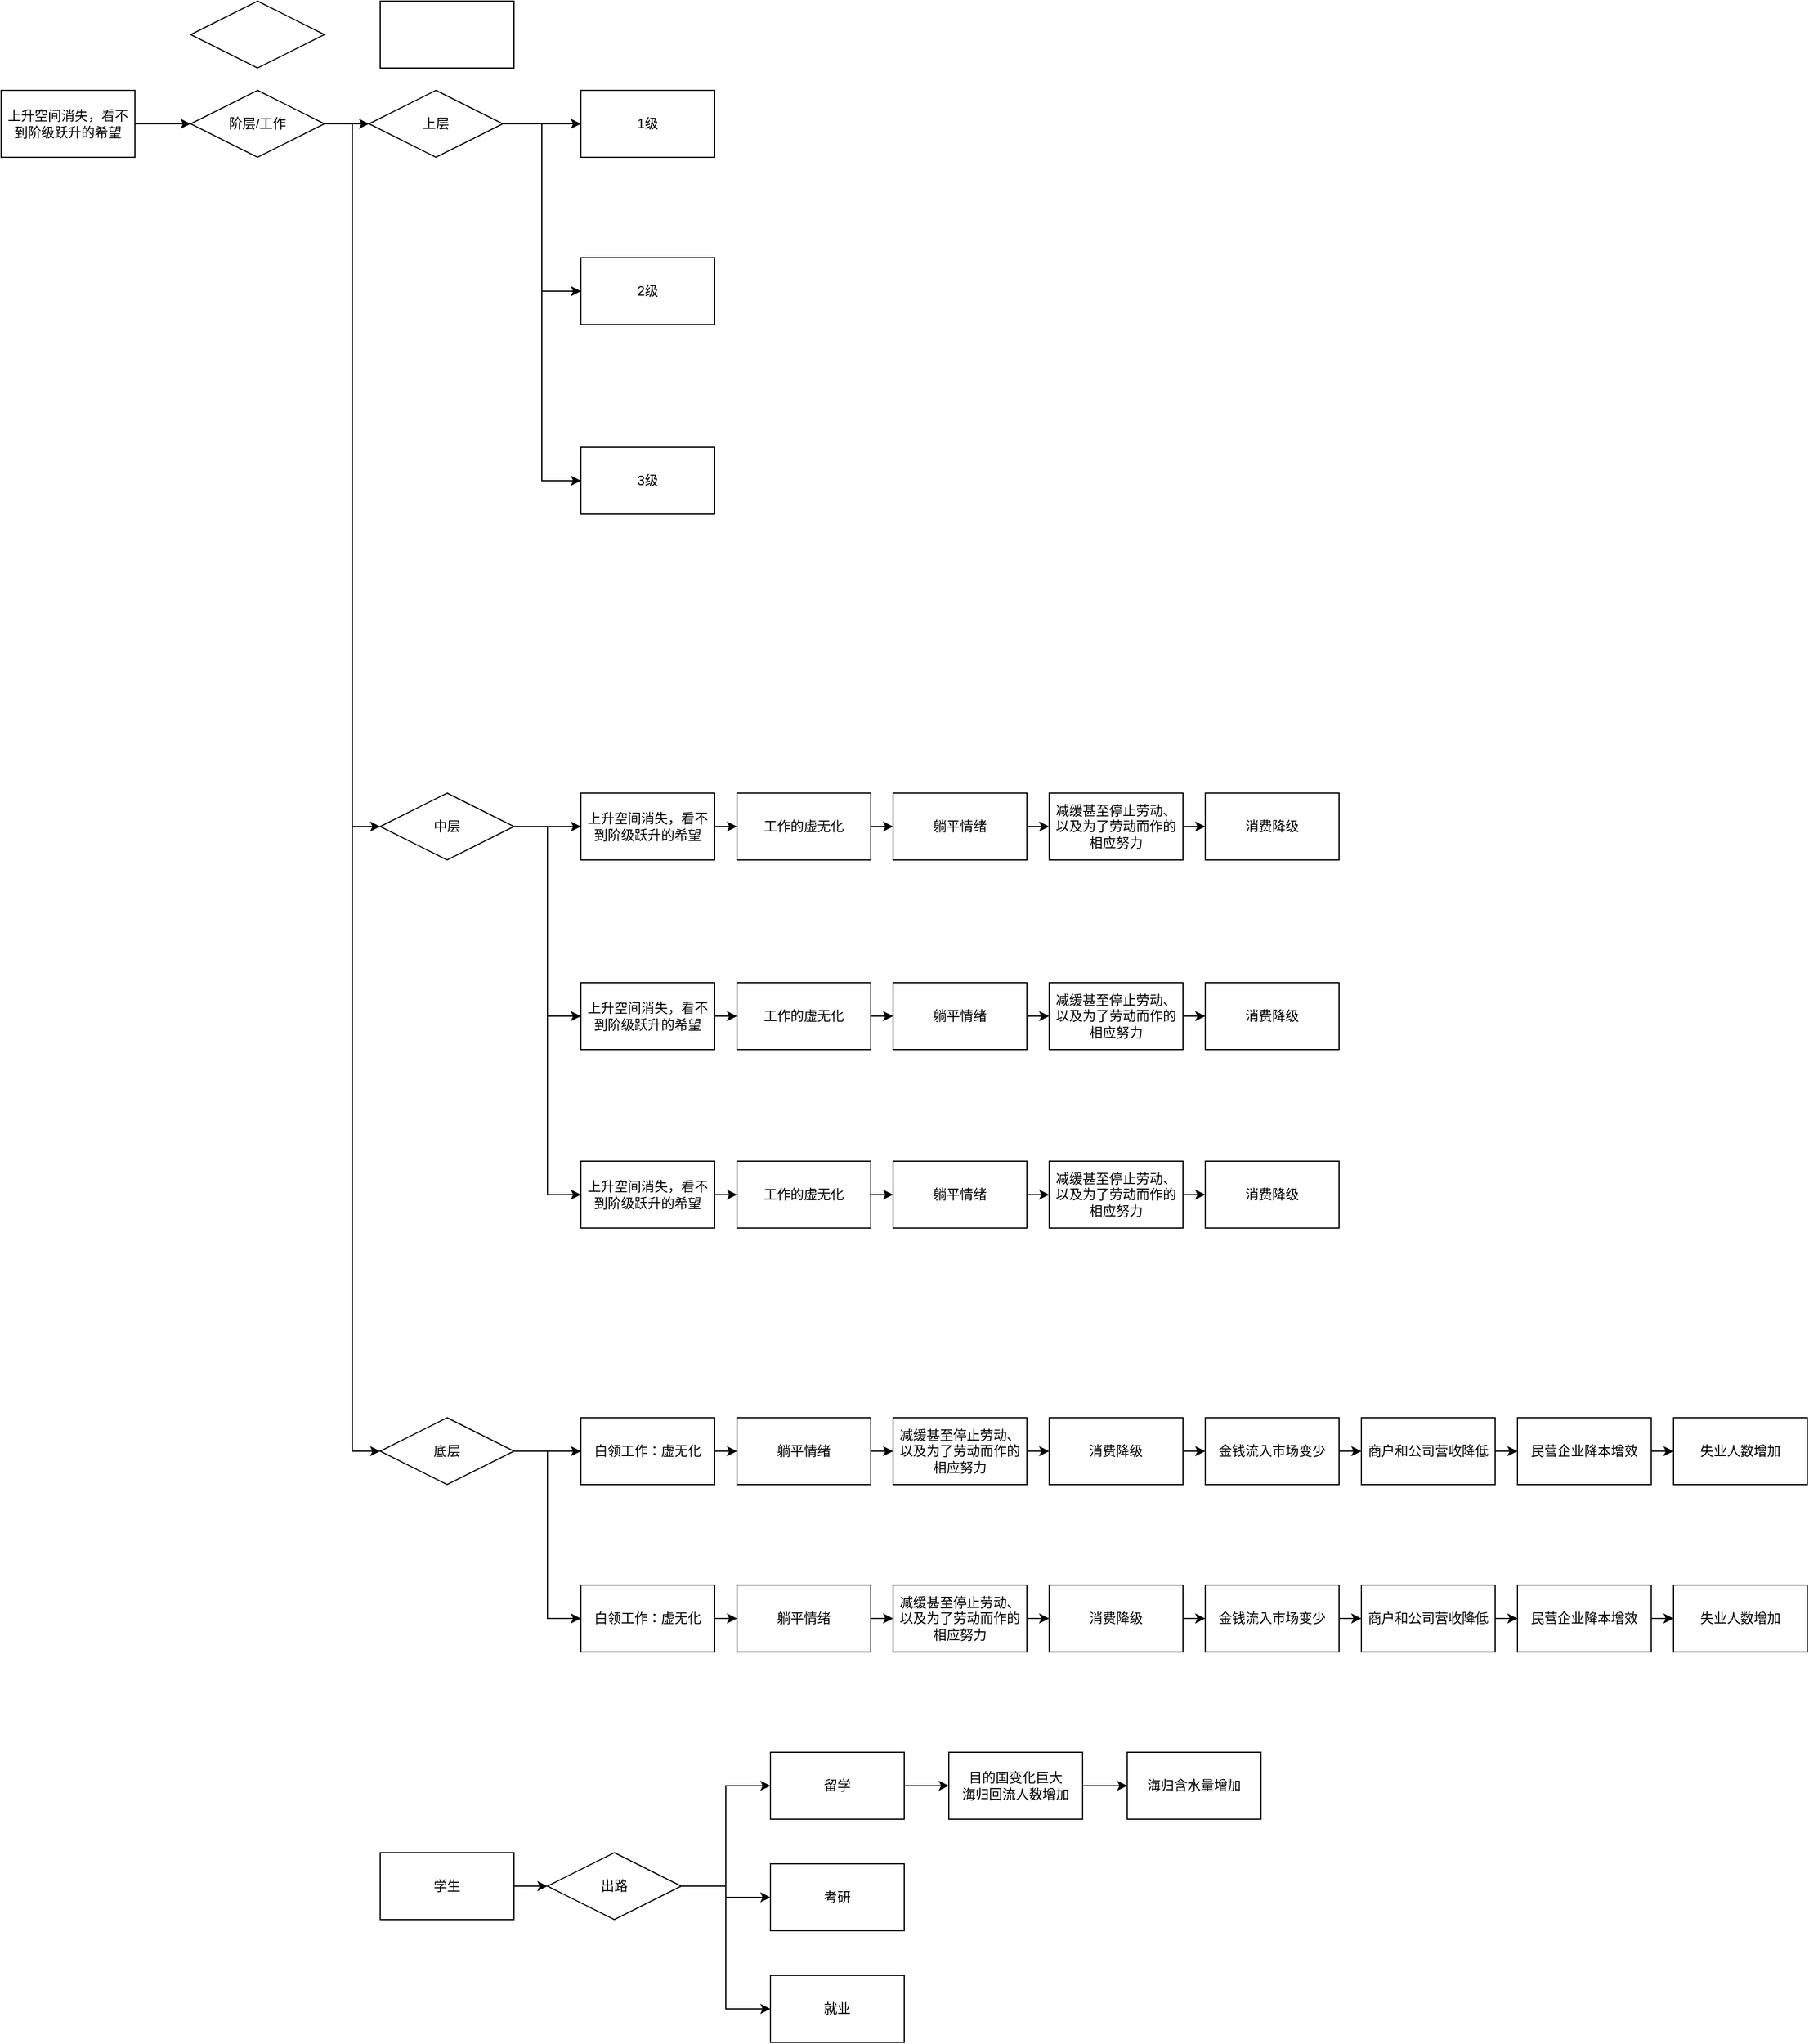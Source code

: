 <mxfile version="21.6.5" type="github" pages="2">
  <diagram name="Page-1" id="24T3DXJF2uw2_bgW-X_7">
    <mxGraphModel dx="1364" dy="771" grid="1" gridSize="10" guides="1" tooltips="1" connect="1" arrows="1" fold="1" page="1" pageScale="1" pageWidth="3300" pageHeight="4681" math="0" shadow="0">
      <root>
        <mxCell id="0" />
        <mxCell id="1" parent="0" />
        <mxCell id="c74hKm6C5fNsjrGRmVH3-32" style="edgeStyle=orthogonalEdgeStyle;rounded=0;orthogonalLoop=1;jettySize=auto;html=1;exitX=1;exitY=0.5;exitDx=0;exitDy=0;entryX=0;entryY=0.5;entryDx=0;entryDy=0;" parent="1" source="c74hKm6C5fNsjrGRmVH3-1" target="c74hKm6C5fNsjrGRmVH3-29" edge="1">
          <mxGeometry relative="1" as="geometry" />
        </mxCell>
        <mxCell id="c74hKm6C5fNsjrGRmVH3-1" value="上升空间消失，看不到阶级跃升的希望" style="rounded=0;whiteSpace=wrap;html=1;" parent="1" vertex="1">
          <mxGeometry x="60" y="90" width="120" height="60" as="geometry" />
        </mxCell>
        <mxCell id="c74hKm6C5fNsjrGRmVH3-9" style="edgeStyle=orthogonalEdgeStyle;rounded=0;orthogonalLoop=1;jettySize=auto;html=1;exitX=1;exitY=0.5;exitDx=0;exitDy=0;entryX=0;entryY=0.5;entryDx=0;entryDy=0;" parent="1" source="c74hKm6C5fNsjrGRmVH3-2" target="c74hKm6C5fNsjrGRmVH3-3" edge="1">
          <mxGeometry relative="1" as="geometry" />
        </mxCell>
        <mxCell id="c74hKm6C5fNsjrGRmVH3-2" value="白领工作：虚无化" style="rounded=0;whiteSpace=wrap;html=1;" parent="1" vertex="1">
          <mxGeometry x="580" y="1280" width="120" height="60" as="geometry" />
        </mxCell>
        <mxCell id="c74hKm6C5fNsjrGRmVH3-10" style="edgeStyle=orthogonalEdgeStyle;rounded=0;orthogonalLoop=1;jettySize=auto;html=1;exitX=1;exitY=0.5;exitDx=0;exitDy=0;entryX=0;entryY=0.5;entryDx=0;entryDy=0;" parent="1" source="c74hKm6C5fNsjrGRmVH3-3" target="c74hKm6C5fNsjrGRmVH3-4" edge="1">
          <mxGeometry relative="1" as="geometry" />
        </mxCell>
        <mxCell id="c74hKm6C5fNsjrGRmVH3-3" value="躺平情绪" style="rounded=0;whiteSpace=wrap;html=1;" parent="1" vertex="1">
          <mxGeometry x="720" y="1280" width="120" height="60" as="geometry" />
        </mxCell>
        <mxCell id="c74hKm6C5fNsjrGRmVH3-11" style="edgeStyle=orthogonalEdgeStyle;rounded=0;orthogonalLoop=1;jettySize=auto;html=1;exitX=1;exitY=0.5;exitDx=0;exitDy=0;entryX=0;entryY=0.5;entryDx=0;entryDy=0;" parent="1" source="c74hKm6C5fNsjrGRmVH3-4" target="c74hKm6C5fNsjrGRmVH3-5" edge="1">
          <mxGeometry relative="1" as="geometry" />
        </mxCell>
        <mxCell id="c74hKm6C5fNsjrGRmVH3-4" value="减缓甚至停止劳动、以及为了劳动而作的相应努力" style="rounded=0;whiteSpace=wrap;html=1;" parent="1" vertex="1">
          <mxGeometry x="860" y="1280" width="120" height="60" as="geometry" />
        </mxCell>
        <mxCell id="c74hKm6C5fNsjrGRmVH3-51" style="edgeStyle=orthogonalEdgeStyle;rounded=0;orthogonalLoop=1;jettySize=auto;html=1;exitX=1;exitY=0.5;exitDx=0;exitDy=0;entryX=0;entryY=0.5;entryDx=0;entryDy=0;" parent="1" source="c74hKm6C5fNsjrGRmVH3-5" target="c74hKm6C5fNsjrGRmVH3-6" edge="1">
          <mxGeometry relative="1" as="geometry" />
        </mxCell>
        <mxCell id="c74hKm6C5fNsjrGRmVH3-5" value="消费降级" style="rounded=0;whiteSpace=wrap;html=1;" parent="1" vertex="1">
          <mxGeometry x="1000" y="1280" width="120" height="60" as="geometry" />
        </mxCell>
        <mxCell id="c74hKm6C5fNsjrGRmVH3-52" style="edgeStyle=orthogonalEdgeStyle;rounded=0;orthogonalLoop=1;jettySize=auto;html=1;exitX=1;exitY=0.5;exitDx=0;exitDy=0;entryX=0;entryY=0.5;entryDx=0;entryDy=0;" parent="1" source="c74hKm6C5fNsjrGRmVH3-6" target="c74hKm6C5fNsjrGRmVH3-7" edge="1">
          <mxGeometry relative="1" as="geometry" />
        </mxCell>
        <mxCell id="c74hKm6C5fNsjrGRmVH3-6" value="金钱流入市场变少" style="rounded=0;whiteSpace=wrap;html=1;" parent="1" vertex="1">
          <mxGeometry x="1140" y="1280" width="120" height="60" as="geometry" />
        </mxCell>
        <mxCell id="c74hKm6C5fNsjrGRmVH3-53" style="edgeStyle=orthogonalEdgeStyle;rounded=0;orthogonalLoop=1;jettySize=auto;html=1;exitX=1;exitY=0.5;exitDx=0;exitDy=0;entryX=0;entryY=0.5;entryDx=0;entryDy=0;" parent="1" source="c74hKm6C5fNsjrGRmVH3-7" target="c74hKm6C5fNsjrGRmVH3-23" edge="1">
          <mxGeometry relative="1" as="geometry" />
        </mxCell>
        <mxCell id="c74hKm6C5fNsjrGRmVH3-7" value="商户和公司营收降低" style="rounded=0;whiteSpace=wrap;html=1;" parent="1" vertex="1">
          <mxGeometry x="1280" y="1280" width="120" height="60" as="geometry" />
        </mxCell>
        <mxCell id="c74hKm6C5fNsjrGRmVH3-14" style="edgeStyle=orthogonalEdgeStyle;rounded=0;orthogonalLoop=1;jettySize=auto;html=1;exitX=1;exitY=0.5;exitDx=0;exitDy=0;entryX=0;entryY=0.5;entryDx=0;entryDy=0;" parent="1" source="c74hKm6C5fNsjrGRmVH3-15" target="c74hKm6C5fNsjrGRmVH3-17" edge="1">
          <mxGeometry relative="1" as="geometry" />
        </mxCell>
        <mxCell id="c74hKm6C5fNsjrGRmVH3-15" value="上升空间消失，看不到阶级跃升的希望" style="rounded=0;whiteSpace=wrap;html=1;" parent="1" vertex="1">
          <mxGeometry x="580" y="720" width="120" height="60" as="geometry" />
        </mxCell>
        <mxCell id="c74hKm6C5fNsjrGRmVH3-16" style="edgeStyle=orthogonalEdgeStyle;rounded=0;orthogonalLoop=1;jettySize=auto;html=1;exitX=1;exitY=0.5;exitDx=0;exitDy=0;entryX=0;entryY=0.5;entryDx=0;entryDy=0;" parent="1" source="c74hKm6C5fNsjrGRmVH3-17" target="c74hKm6C5fNsjrGRmVH3-19" edge="1">
          <mxGeometry relative="1" as="geometry" />
        </mxCell>
        <mxCell id="c74hKm6C5fNsjrGRmVH3-17" value="工作的虚无化" style="rounded=0;whiteSpace=wrap;html=1;" parent="1" vertex="1">
          <mxGeometry x="720" y="720" width="120" height="60" as="geometry" />
        </mxCell>
        <mxCell id="c74hKm6C5fNsjrGRmVH3-18" style="edgeStyle=orthogonalEdgeStyle;rounded=0;orthogonalLoop=1;jettySize=auto;html=1;exitX=1;exitY=0.5;exitDx=0;exitDy=0;entryX=0;entryY=0.5;entryDx=0;entryDy=0;" parent="1" source="c74hKm6C5fNsjrGRmVH3-19" target="c74hKm6C5fNsjrGRmVH3-21" edge="1">
          <mxGeometry relative="1" as="geometry" />
        </mxCell>
        <mxCell id="c74hKm6C5fNsjrGRmVH3-19" value="躺平情绪" style="rounded=0;whiteSpace=wrap;html=1;" parent="1" vertex="1">
          <mxGeometry x="860" y="720" width="120" height="60" as="geometry" />
        </mxCell>
        <mxCell id="c74hKm6C5fNsjrGRmVH3-20" style="edgeStyle=orthogonalEdgeStyle;rounded=0;orthogonalLoop=1;jettySize=auto;html=1;exitX=1;exitY=0.5;exitDx=0;exitDy=0;entryX=0;entryY=0.5;entryDx=0;entryDy=0;" parent="1" source="c74hKm6C5fNsjrGRmVH3-21" target="c74hKm6C5fNsjrGRmVH3-22" edge="1">
          <mxGeometry relative="1" as="geometry" />
        </mxCell>
        <mxCell id="c74hKm6C5fNsjrGRmVH3-21" value="减缓甚至停止劳动、以及为了劳动而作的相应努力" style="rounded=0;whiteSpace=wrap;html=1;" parent="1" vertex="1">
          <mxGeometry x="1000" y="720" width="120" height="60" as="geometry" />
        </mxCell>
        <mxCell id="c74hKm6C5fNsjrGRmVH3-22" value="消费降级" style="rounded=0;whiteSpace=wrap;html=1;" parent="1" vertex="1">
          <mxGeometry x="1140" y="720" width="120" height="60" as="geometry" />
        </mxCell>
        <mxCell id="c74hKm6C5fNsjrGRmVH3-54" style="edgeStyle=orthogonalEdgeStyle;rounded=0;orthogonalLoop=1;jettySize=auto;html=1;exitX=1;exitY=0.5;exitDx=0;exitDy=0;" parent="1" source="c74hKm6C5fNsjrGRmVH3-23" target="c74hKm6C5fNsjrGRmVH3-25" edge="1">
          <mxGeometry relative="1" as="geometry" />
        </mxCell>
        <mxCell id="c74hKm6C5fNsjrGRmVH3-23" value="民营企业降本增效" style="rounded=0;whiteSpace=wrap;html=1;" parent="1" vertex="1">
          <mxGeometry x="1420" y="1280" width="120" height="60" as="geometry" />
        </mxCell>
        <mxCell id="c74hKm6C5fNsjrGRmVH3-25" value="失业人数增加" style="rounded=0;whiteSpace=wrap;html=1;" parent="1" vertex="1">
          <mxGeometry x="1560" y="1280" width="120" height="60" as="geometry" />
        </mxCell>
        <mxCell id="c74hKm6C5fNsjrGRmVH3-37" style="edgeStyle=orthogonalEdgeStyle;rounded=0;orthogonalLoop=1;jettySize=auto;html=1;exitX=1;exitY=0.5;exitDx=0;exitDy=0;entryX=0;entryY=0.5;entryDx=0;entryDy=0;" parent="1" source="c74hKm6C5fNsjrGRmVH3-29" target="c74hKm6C5fNsjrGRmVH3-35" edge="1">
          <mxGeometry relative="1" as="geometry" />
        </mxCell>
        <mxCell id="c74hKm6C5fNsjrGRmVH3-41" style="edgeStyle=orthogonalEdgeStyle;rounded=0;orthogonalLoop=1;jettySize=auto;html=1;exitX=1;exitY=0.5;exitDx=0;exitDy=0;entryX=0;entryY=0.5;entryDx=0;entryDy=0;" parent="1" source="c74hKm6C5fNsjrGRmVH3-29" target="c74hKm6C5fNsjrGRmVH3-38" edge="1">
          <mxGeometry relative="1" as="geometry" />
        </mxCell>
        <mxCell id="c74hKm6C5fNsjrGRmVH3-45" style="edgeStyle=orthogonalEdgeStyle;rounded=0;orthogonalLoop=1;jettySize=auto;html=1;exitX=1;exitY=0.5;exitDx=0;exitDy=0;entryX=0;entryY=0.5;entryDx=0;entryDy=0;" parent="1" source="c74hKm6C5fNsjrGRmVH3-29" target="c74hKm6C5fNsjrGRmVH3-39" edge="1">
          <mxGeometry relative="1" as="geometry" />
        </mxCell>
        <mxCell id="c74hKm6C5fNsjrGRmVH3-29" value="阶层/工作" style="rhombus;whiteSpace=wrap;html=1;" parent="1" vertex="1">
          <mxGeometry x="230" y="90" width="120" height="60" as="geometry" />
        </mxCell>
        <mxCell id="c74hKm6C5fNsjrGRmVH3-30" value="" style="rhombus;whiteSpace=wrap;html=1;" parent="1" vertex="1">
          <mxGeometry x="230" y="10" width="120" height="60" as="geometry" />
        </mxCell>
        <mxCell id="c74hKm6C5fNsjrGRmVH3-31" value="" style="rounded=0;whiteSpace=wrap;html=1;" parent="1" vertex="1">
          <mxGeometry x="400" y="10" width="120" height="60" as="geometry" />
        </mxCell>
        <mxCell id="c74hKm6C5fNsjrGRmVH3-73" style="edgeStyle=orthogonalEdgeStyle;rounded=0;orthogonalLoop=1;jettySize=auto;html=1;exitX=1;exitY=0.5;exitDx=0;exitDy=0;entryX=0;entryY=0.5;entryDx=0;entryDy=0;" parent="1" source="c74hKm6C5fNsjrGRmVH3-35" target="c74hKm6C5fNsjrGRmVH3-15" edge="1">
          <mxGeometry relative="1" as="geometry" />
        </mxCell>
        <mxCell id="c74hKm6C5fNsjrGRmVH3-110" style="edgeStyle=orthogonalEdgeStyle;rounded=0;orthogonalLoop=1;jettySize=auto;html=1;exitX=1;exitY=0.5;exitDx=0;exitDy=0;entryX=0;entryY=0.5;entryDx=0;entryDy=0;" parent="1" source="c74hKm6C5fNsjrGRmVH3-35" target="c74hKm6C5fNsjrGRmVH3-93" edge="1">
          <mxGeometry relative="1" as="geometry" />
        </mxCell>
        <mxCell id="c74hKm6C5fNsjrGRmVH3-111" style="edgeStyle=orthogonalEdgeStyle;rounded=0;orthogonalLoop=1;jettySize=auto;html=1;exitX=1;exitY=0.5;exitDx=0;exitDy=0;entryX=0;entryY=0.5;entryDx=0;entryDy=0;" parent="1" source="c74hKm6C5fNsjrGRmVH3-35" target="c74hKm6C5fNsjrGRmVH3-102" edge="1">
          <mxGeometry relative="1" as="geometry" />
        </mxCell>
        <mxCell id="c74hKm6C5fNsjrGRmVH3-35" value="中层" style="rhombus;whiteSpace=wrap;html=1;" parent="1" vertex="1">
          <mxGeometry x="400" y="720" width="120" height="60" as="geometry" />
        </mxCell>
        <mxCell id="c74hKm6C5fNsjrGRmVH3-46" style="edgeStyle=orthogonalEdgeStyle;rounded=0;orthogonalLoop=1;jettySize=auto;html=1;exitX=1;exitY=0.5;exitDx=0;exitDy=0;entryX=0;entryY=0.5;entryDx=0;entryDy=0;" parent="1" source="c74hKm6C5fNsjrGRmVH3-38" target="c74hKm6C5fNsjrGRmVH3-44" edge="1">
          <mxGeometry relative="1" as="geometry" />
        </mxCell>
        <mxCell id="c74hKm6C5fNsjrGRmVH3-47" style="edgeStyle=orthogonalEdgeStyle;rounded=0;orthogonalLoop=1;jettySize=auto;html=1;exitX=1;exitY=0.5;exitDx=0;exitDy=0;entryX=0;entryY=0.5;entryDx=0;entryDy=0;" parent="1" source="c74hKm6C5fNsjrGRmVH3-38" target="c74hKm6C5fNsjrGRmVH3-43" edge="1">
          <mxGeometry relative="1" as="geometry" />
        </mxCell>
        <mxCell id="c74hKm6C5fNsjrGRmVH3-48" style="edgeStyle=orthogonalEdgeStyle;rounded=0;orthogonalLoop=1;jettySize=auto;html=1;exitX=1;exitY=0.5;exitDx=0;exitDy=0;entryX=0;entryY=0.5;entryDx=0;entryDy=0;" parent="1" source="c74hKm6C5fNsjrGRmVH3-38" target="c74hKm6C5fNsjrGRmVH3-42" edge="1">
          <mxGeometry relative="1" as="geometry" />
        </mxCell>
        <mxCell id="c74hKm6C5fNsjrGRmVH3-38" value="上层" style="rhombus;whiteSpace=wrap;html=1;" parent="1" vertex="1">
          <mxGeometry x="390" y="90" width="120" height="60" as="geometry" />
        </mxCell>
        <mxCell id="c74hKm6C5fNsjrGRmVH3-50" style="edgeStyle=orthogonalEdgeStyle;rounded=0;orthogonalLoop=1;jettySize=auto;html=1;exitX=1;exitY=0.5;exitDx=0;exitDy=0;entryX=0;entryY=0.5;entryDx=0;entryDy=0;" parent="1" source="c74hKm6C5fNsjrGRmVH3-39" target="c74hKm6C5fNsjrGRmVH3-2" edge="1">
          <mxGeometry relative="1" as="geometry" />
        </mxCell>
        <mxCell id="c74hKm6C5fNsjrGRmVH3-72" style="edgeStyle=orthogonalEdgeStyle;rounded=0;orthogonalLoop=1;jettySize=auto;html=1;exitX=1;exitY=0.5;exitDx=0;exitDy=0;entryX=0;entryY=0.5;entryDx=0;entryDy=0;" parent="1" source="c74hKm6C5fNsjrGRmVH3-39" target="c74hKm6C5fNsjrGRmVH3-56" edge="1">
          <mxGeometry relative="1" as="geometry" />
        </mxCell>
        <mxCell id="c74hKm6C5fNsjrGRmVH3-39" value="底层" style="rhombus;whiteSpace=wrap;html=1;" parent="1" vertex="1">
          <mxGeometry x="400" y="1280" width="120" height="60" as="geometry" />
        </mxCell>
        <mxCell id="c74hKm6C5fNsjrGRmVH3-42" value="3级" style="rounded=0;whiteSpace=wrap;html=1;" parent="1" vertex="1">
          <mxGeometry x="580" y="410" width="120" height="60" as="geometry" />
        </mxCell>
        <mxCell id="c74hKm6C5fNsjrGRmVH3-43" value="2级" style="rounded=0;whiteSpace=wrap;html=1;" parent="1" vertex="1">
          <mxGeometry x="580" y="240" width="120" height="60" as="geometry" />
        </mxCell>
        <mxCell id="c74hKm6C5fNsjrGRmVH3-44" value="1级" style="rounded=0;whiteSpace=wrap;html=1;" parent="1" vertex="1">
          <mxGeometry x="580" y="90" width="120" height="60" as="geometry" />
        </mxCell>
        <mxCell id="c74hKm6C5fNsjrGRmVH3-55" style="edgeStyle=orthogonalEdgeStyle;rounded=0;orthogonalLoop=1;jettySize=auto;html=1;exitX=1;exitY=0.5;exitDx=0;exitDy=0;entryX=0;entryY=0.5;entryDx=0;entryDy=0;" parent="1" source="c74hKm6C5fNsjrGRmVH3-56" target="c74hKm6C5fNsjrGRmVH3-58" edge="1">
          <mxGeometry relative="1" as="geometry" />
        </mxCell>
        <mxCell id="c74hKm6C5fNsjrGRmVH3-56" value="白领工作：虚无化" style="rounded=0;whiteSpace=wrap;html=1;" parent="1" vertex="1">
          <mxGeometry x="580" y="1430" width="120" height="60" as="geometry" />
        </mxCell>
        <mxCell id="c74hKm6C5fNsjrGRmVH3-57" style="edgeStyle=orthogonalEdgeStyle;rounded=0;orthogonalLoop=1;jettySize=auto;html=1;exitX=1;exitY=0.5;exitDx=0;exitDy=0;entryX=0;entryY=0.5;entryDx=0;entryDy=0;" parent="1" source="c74hKm6C5fNsjrGRmVH3-58" target="c74hKm6C5fNsjrGRmVH3-60" edge="1">
          <mxGeometry relative="1" as="geometry" />
        </mxCell>
        <mxCell id="c74hKm6C5fNsjrGRmVH3-58" value="躺平情绪" style="rounded=0;whiteSpace=wrap;html=1;" parent="1" vertex="1">
          <mxGeometry x="720" y="1430" width="120" height="60" as="geometry" />
        </mxCell>
        <mxCell id="c74hKm6C5fNsjrGRmVH3-59" style="edgeStyle=orthogonalEdgeStyle;rounded=0;orthogonalLoop=1;jettySize=auto;html=1;exitX=1;exitY=0.5;exitDx=0;exitDy=0;entryX=0;entryY=0.5;entryDx=0;entryDy=0;" parent="1" source="c74hKm6C5fNsjrGRmVH3-60" target="c74hKm6C5fNsjrGRmVH3-62" edge="1">
          <mxGeometry relative="1" as="geometry" />
        </mxCell>
        <mxCell id="c74hKm6C5fNsjrGRmVH3-60" value="减缓甚至停止劳动、以及为了劳动而作的相应努力" style="rounded=0;whiteSpace=wrap;html=1;" parent="1" vertex="1">
          <mxGeometry x="860" y="1430" width="120" height="60" as="geometry" />
        </mxCell>
        <mxCell id="c74hKm6C5fNsjrGRmVH3-61" style="edgeStyle=orthogonalEdgeStyle;rounded=0;orthogonalLoop=1;jettySize=auto;html=1;exitX=1;exitY=0.5;exitDx=0;exitDy=0;entryX=0;entryY=0.5;entryDx=0;entryDy=0;" parent="1" source="c74hKm6C5fNsjrGRmVH3-62" target="c74hKm6C5fNsjrGRmVH3-64" edge="1">
          <mxGeometry relative="1" as="geometry" />
        </mxCell>
        <mxCell id="c74hKm6C5fNsjrGRmVH3-62" value="消费降级" style="rounded=0;whiteSpace=wrap;html=1;" parent="1" vertex="1">
          <mxGeometry x="1000" y="1430" width="120" height="60" as="geometry" />
        </mxCell>
        <mxCell id="c74hKm6C5fNsjrGRmVH3-63" style="edgeStyle=orthogonalEdgeStyle;rounded=0;orthogonalLoop=1;jettySize=auto;html=1;exitX=1;exitY=0.5;exitDx=0;exitDy=0;entryX=0;entryY=0.5;entryDx=0;entryDy=0;" parent="1" source="c74hKm6C5fNsjrGRmVH3-64" target="c74hKm6C5fNsjrGRmVH3-66" edge="1">
          <mxGeometry relative="1" as="geometry" />
        </mxCell>
        <mxCell id="c74hKm6C5fNsjrGRmVH3-64" value="金钱流入市场变少" style="rounded=0;whiteSpace=wrap;html=1;" parent="1" vertex="1">
          <mxGeometry x="1140" y="1430" width="120" height="60" as="geometry" />
        </mxCell>
        <mxCell id="c74hKm6C5fNsjrGRmVH3-65" style="edgeStyle=orthogonalEdgeStyle;rounded=0;orthogonalLoop=1;jettySize=auto;html=1;exitX=1;exitY=0.5;exitDx=0;exitDy=0;entryX=0;entryY=0.5;entryDx=0;entryDy=0;" parent="1" source="c74hKm6C5fNsjrGRmVH3-66" target="c74hKm6C5fNsjrGRmVH3-68" edge="1">
          <mxGeometry relative="1" as="geometry" />
        </mxCell>
        <mxCell id="c74hKm6C5fNsjrGRmVH3-66" value="商户和公司营收降低" style="rounded=0;whiteSpace=wrap;html=1;" parent="1" vertex="1">
          <mxGeometry x="1280" y="1430" width="120" height="60" as="geometry" />
        </mxCell>
        <mxCell id="c74hKm6C5fNsjrGRmVH3-67" style="edgeStyle=orthogonalEdgeStyle;rounded=0;orthogonalLoop=1;jettySize=auto;html=1;exitX=1;exitY=0.5;exitDx=0;exitDy=0;" parent="1" source="c74hKm6C5fNsjrGRmVH3-68" target="c74hKm6C5fNsjrGRmVH3-69" edge="1">
          <mxGeometry relative="1" as="geometry" />
        </mxCell>
        <mxCell id="c74hKm6C5fNsjrGRmVH3-68" value="民营企业降本增效" style="rounded=0;whiteSpace=wrap;html=1;" parent="1" vertex="1">
          <mxGeometry x="1420" y="1430" width="120" height="60" as="geometry" />
        </mxCell>
        <mxCell id="c74hKm6C5fNsjrGRmVH3-69" value="失业人数增加" style="rounded=0;whiteSpace=wrap;html=1;" parent="1" vertex="1">
          <mxGeometry x="1560" y="1430" width="120" height="60" as="geometry" />
        </mxCell>
        <mxCell id="c74hKm6C5fNsjrGRmVH3-92" style="edgeStyle=orthogonalEdgeStyle;rounded=0;orthogonalLoop=1;jettySize=auto;html=1;exitX=1;exitY=0.5;exitDx=0;exitDy=0;entryX=0;entryY=0.5;entryDx=0;entryDy=0;" parent="1" source="c74hKm6C5fNsjrGRmVH3-93" target="c74hKm6C5fNsjrGRmVH3-95" edge="1">
          <mxGeometry relative="1" as="geometry" />
        </mxCell>
        <mxCell id="c74hKm6C5fNsjrGRmVH3-93" value="上升空间消失，看不到阶级跃升的希望" style="rounded=0;whiteSpace=wrap;html=1;" parent="1" vertex="1">
          <mxGeometry x="580" y="890" width="120" height="60" as="geometry" />
        </mxCell>
        <mxCell id="c74hKm6C5fNsjrGRmVH3-94" style="edgeStyle=orthogonalEdgeStyle;rounded=0;orthogonalLoop=1;jettySize=auto;html=1;exitX=1;exitY=0.5;exitDx=0;exitDy=0;entryX=0;entryY=0.5;entryDx=0;entryDy=0;" parent="1" source="c74hKm6C5fNsjrGRmVH3-95" target="c74hKm6C5fNsjrGRmVH3-97" edge="1">
          <mxGeometry relative="1" as="geometry" />
        </mxCell>
        <mxCell id="c74hKm6C5fNsjrGRmVH3-95" value="工作的虚无化" style="rounded=0;whiteSpace=wrap;html=1;" parent="1" vertex="1">
          <mxGeometry x="720" y="890" width="120" height="60" as="geometry" />
        </mxCell>
        <mxCell id="c74hKm6C5fNsjrGRmVH3-96" style="edgeStyle=orthogonalEdgeStyle;rounded=0;orthogonalLoop=1;jettySize=auto;html=1;exitX=1;exitY=0.5;exitDx=0;exitDy=0;entryX=0;entryY=0.5;entryDx=0;entryDy=0;" parent="1" source="c74hKm6C5fNsjrGRmVH3-97" target="c74hKm6C5fNsjrGRmVH3-99" edge="1">
          <mxGeometry relative="1" as="geometry" />
        </mxCell>
        <mxCell id="c74hKm6C5fNsjrGRmVH3-97" value="躺平情绪" style="rounded=0;whiteSpace=wrap;html=1;" parent="1" vertex="1">
          <mxGeometry x="860" y="890" width="120" height="60" as="geometry" />
        </mxCell>
        <mxCell id="c74hKm6C5fNsjrGRmVH3-98" style="edgeStyle=orthogonalEdgeStyle;rounded=0;orthogonalLoop=1;jettySize=auto;html=1;exitX=1;exitY=0.5;exitDx=0;exitDy=0;entryX=0;entryY=0.5;entryDx=0;entryDy=0;" parent="1" source="c74hKm6C5fNsjrGRmVH3-99" target="c74hKm6C5fNsjrGRmVH3-100" edge="1">
          <mxGeometry relative="1" as="geometry" />
        </mxCell>
        <mxCell id="c74hKm6C5fNsjrGRmVH3-99" value="减缓甚至停止劳动、以及为了劳动而作的相应努力" style="rounded=0;whiteSpace=wrap;html=1;" parent="1" vertex="1">
          <mxGeometry x="1000" y="890" width="120" height="60" as="geometry" />
        </mxCell>
        <mxCell id="c74hKm6C5fNsjrGRmVH3-100" value="消费降级" style="rounded=0;whiteSpace=wrap;html=1;" parent="1" vertex="1">
          <mxGeometry x="1140" y="890" width="120" height="60" as="geometry" />
        </mxCell>
        <mxCell id="c74hKm6C5fNsjrGRmVH3-101" style="edgeStyle=orthogonalEdgeStyle;rounded=0;orthogonalLoop=1;jettySize=auto;html=1;exitX=1;exitY=0.5;exitDx=0;exitDy=0;entryX=0;entryY=0.5;entryDx=0;entryDy=0;" parent="1" source="c74hKm6C5fNsjrGRmVH3-102" target="c74hKm6C5fNsjrGRmVH3-104" edge="1">
          <mxGeometry relative="1" as="geometry" />
        </mxCell>
        <mxCell id="c74hKm6C5fNsjrGRmVH3-102" value="上升空间消失，看不到阶级跃升的希望" style="rounded=0;whiteSpace=wrap;html=1;" parent="1" vertex="1">
          <mxGeometry x="580" y="1050" width="120" height="60" as="geometry" />
        </mxCell>
        <mxCell id="c74hKm6C5fNsjrGRmVH3-103" style="edgeStyle=orthogonalEdgeStyle;rounded=0;orthogonalLoop=1;jettySize=auto;html=1;exitX=1;exitY=0.5;exitDx=0;exitDy=0;entryX=0;entryY=0.5;entryDx=0;entryDy=0;" parent="1" source="c74hKm6C5fNsjrGRmVH3-104" target="c74hKm6C5fNsjrGRmVH3-106" edge="1">
          <mxGeometry relative="1" as="geometry" />
        </mxCell>
        <mxCell id="c74hKm6C5fNsjrGRmVH3-104" value="工作的虚无化" style="rounded=0;whiteSpace=wrap;html=1;" parent="1" vertex="1">
          <mxGeometry x="720" y="1050" width="120" height="60" as="geometry" />
        </mxCell>
        <mxCell id="c74hKm6C5fNsjrGRmVH3-105" style="edgeStyle=orthogonalEdgeStyle;rounded=0;orthogonalLoop=1;jettySize=auto;html=1;exitX=1;exitY=0.5;exitDx=0;exitDy=0;entryX=0;entryY=0.5;entryDx=0;entryDy=0;" parent="1" source="c74hKm6C5fNsjrGRmVH3-106" target="c74hKm6C5fNsjrGRmVH3-108" edge="1">
          <mxGeometry relative="1" as="geometry" />
        </mxCell>
        <mxCell id="c74hKm6C5fNsjrGRmVH3-106" value="躺平情绪" style="rounded=0;whiteSpace=wrap;html=1;" parent="1" vertex="1">
          <mxGeometry x="860" y="1050" width="120" height="60" as="geometry" />
        </mxCell>
        <mxCell id="c74hKm6C5fNsjrGRmVH3-107" style="edgeStyle=orthogonalEdgeStyle;rounded=0;orthogonalLoop=1;jettySize=auto;html=1;exitX=1;exitY=0.5;exitDx=0;exitDy=0;entryX=0;entryY=0.5;entryDx=0;entryDy=0;" parent="1" source="c74hKm6C5fNsjrGRmVH3-108" target="c74hKm6C5fNsjrGRmVH3-109" edge="1">
          <mxGeometry relative="1" as="geometry" />
        </mxCell>
        <mxCell id="c74hKm6C5fNsjrGRmVH3-108" value="减缓甚至停止劳动、以及为了劳动而作的相应努力" style="rounded=0;whiteSpace=wrap;html=1;" parent="1" vertex="1">
          <mxGeometry x="1000" y="1050" width="120" height="60" as="geometry" />
        </mxCell>
        <mxCell id="c74hKm6C5fNsjrGRmVH3-109" value="消费降级" style="rounded=0;whiteSpace=wrap;html=1;" parent="1" vertex="1">
          <mxGeometry x="1140" y="1050" width="120" height="60" as="geometry" />
        </mxCell>
        <mxCell id="tq8WCnV3y_dN4W_3b1Hw-3" style="edgeStyle=orthogonalEdgeStyle;rounded=0;orthogonalLoop=1;jettySize=auto;html=1;exitX=1;exitY=0.5;exitDx=0;exitDy=0;entryX=0;entryY=0.5;entryDx=0;entryDy=0;" parent="1" source="tq8WCnV3y_dN4W_3b1Hw-1" target="tq8WCnV3y_dN4W_3b1Hw-2" edge="1">
          <mxGeometry relative="1" as="geometry" />
        </mxCell>
        <mxCell id="tq8WCnV3y_dN4W_3b1Hw-1" value="学生" style="rounded=0;whiteSpace=wrap;html=1;" parent="1" vertex="1">
          <mxGeometry x="400" y="1670" width="120" height="60" as="geometry" />
        </mxCell>
        <mxCell id="tq8WCnV3y_dN4W_3b1Hw-7" style="edgeStyle=orthogonalEdgeStyle;rounded=0;orthogonalLoop=1;jettySize=auto;html=1;exitX=1;exitY=0.5;exitDx=0;exitDy=0;entryX=0;entryY=0.5;entryDx=0;entryDy=0;" parent="1" source="tq8WCnV3y_dN4W_3b1Hw-2" target="tq8WCnV3y_dN4W_3b1Hw-4" edge="1">
          <mxGeometry relative="1" as="geometry" />
        </mxCell>
        <mxCell id="tq8WCnV3y_dN4W_3b1Hw-8" style="edgeStyle=orthogonalEdgeStyle;rounded=0;orthogonalLoop=1;jettySize=auto;html=1;exitX=1;exitY=0.5;exitDx=0;exitDy=0;entryX=0;entryY=0.5;entryDx=0;entryDy=0;" parent="1" source="tq8WCnV3y_dN4W_3b1Hw-2" target="tq8WCnV3y_dN4W_3b1Hw-6" edge="1">
          <mxGeometry relative="1" as="geometry" />
        </mxCell>
        <mxCell id="tq8WCnV3y_dN4W_3b1Hw-9" style="edgeStyle=orthogonalEdgeStyle;rounded=0;orthogonalLoop=1;jettySize=auto;html=1;exitX=1;exitY=0.5;exitDx=0;exitDy=0;entryX=0;entryY=0.5;entryDx=0;entryDy=0;" parent="1" source="tq8WCnV3y_dN4W_3b1Hw-2" target="tq8WCnV3y_dN4W_3b1Hw-5" edge="1">
          <mxGeometry relative="1" as="geometry" />
        </mxCell>
        <mxCell id="tq8WCnV3y_dN4W_3b1Hw-2" value="出路" style="rhombus;whiteSpace=wrap;html=1;" parent="1" vertex="1">
          <mxGeometry x="550" y="1670" width="120" height="60" as="geometry" />
        </mxCell>
        <mxCell id="tq8WCnV3y_dN4W_3b1Hw-11" style="edgeStyle=orthogonalEdgeStyle;rounded=0;orthogonalLoop=1;jettySize=auto;html=1;exitX=1;exitY=0.5;exitDx=0;exitDy=0;entryX=0;entryY=0.5;entryDx=0;entryDy=0;" parent="1" source="tq8WCnV3y_dN4W_3b1Hw-4" target="tq8WCnV3y_dN4W_3b1Hw-10" edge="1">
          <mxGeometry relative="1" as="geometry" />
        </mxCell>
        <mxCell id="tq8WCnV3y_dN4W_3b1Hw-4" value="留学" style="rounded=0;whiteSpace=wrap;html=1;" parent="1" vertex="1">
          <mxGeometry x="750" y="1580" width="120" height="60" as="geometry" />
        </mxCell>
        <mxCell id="tq8WCnV3y_dN4W_3b1Hw-5" value="就业" style="rounded=0;whiteSpace=wrap;html=1;" parent="1" vertex="1">
          <mxGeometry x="750" y="1780" width="120" height="60" as="geometry" />
        </mxCell>
        <mxCell id="tq8WCnV3y_dN4W_3b1Hw-6" value="考研" style="rounded=0;whiteSpace=wrap;html=1;" parent="1" vertex="1">
          <mxGeometry x="750" y="1680" width="120" height="60" as="geometry" />
        </mxCell>
        <mxCell id="tq8WCnV3y_dN4W_3b1Hw-13" style="edgeStyle=orthogonalEdgeStyle;rounded=0;orthogonalLoop=1;jettySize=auto;html=1;exitX=1;exitY=0.5;exitDx=0;exitDy=0;entryX=0;entryY=0.5;entryDx=0;entryDy=0;" parent="1" source="tq8WCnV3y_dN4W_3b1Hw-10" target="tq8WCnV3y_dN4W_3b1Hw-12" edge="1">
          <mxGeometry relative="1" as="geometry" />
        </mxCell>
        <mxCell id="tq8WCnV3y_dN4W_3b1Hw-10" value="目的国变化巨大&lt;br&gt;海归回流人数增加&lt;br&gt;" style="rounded=0;whiteSpace=wrap;html=1;" parent="1" vertex="1">
          <mxGeometry x="910" y="1580" width="120" height="60" as="geometry" />
        </mxCell>
        <mxCell id="tq8WCnV3y_dN4W_3b1Hw-12" value="海归含水量增加" style="rounded=0;whiteSpace=wrap;html=1;" parent="1" vertex="1">
          <mxGeometry x="1070" y="1580" width="120" height="60" as="geometry" />
        </mxCell>
      </root>
    </mxGraphModel>
  </diagram>
  <diagram id="TPSca6fqhliMtHp90JyJ" name="第 2 页">
    <mxGraphModel dx="941" dy="532" grid="0" gridSize="10" guides="1" tooltips="1" connect="1" arrows="1" fold="1" page="1" pageScale="1" pageWidth="827" pageHeight="1169" math="0" shadow="0">
      <root>
        <mxCell id="0" />
        <mxCell id="1" parent="0" />
        <mxCell id="zXo1qZjn9DQaoGsZnhPB-6" style="rounded=0;orthogonalLoop=1;jettySize=auto;html=1;exitX=0.817;exitY=1;exitDx=0;exitDy=0;entryX=0.217;entryY=0.05;entryDx=0;entryDy=0;exitPerimeter=0;entryPerimeter=0;" edge="1" parent="1" source="zXo1qZjn9DQaoGsZnhPB-1" target="zXo1qZjn9DQaoGsZnhPB-5">
          <mxGeometry relative="1" as="geometry" />
        </mxCell>
        <mxCell id="zXo1qZjn9DQaoGsZnhPB-7" style="edgeStyle=orthogonalEdgeStyle;rounded=0;orthogonalLoop=1;jettySize=auto;html=1;exitX=1;exitY=0.5;exitDx=0;exitDy=0;" edge="1" parent="1" source="zXo1qZjn9DQaoGsZnhPB-1" target="zXo1qZjn9DQaoGsZnhPB-3">
          <mxGeometry relative="1" as="geometry" />
        </mxCell>
        <mxCell id="zXo1qZjn9DQaoGsZnhPB-1" value="&lt;span style=&quot;font-size: 10px;&quot;&gt;S&lt;sub&gt;1&lt;/sub&gt;&lt;/span&gt;" style="ellipse;whiteSpace=wrap;html=1;aspect=fixed;" vertex="1" parent="1">
          <mxGeometry x="100" y="170" width="60" height="60" as="geometry" />
        </mxCell>
        <mxCell id="zXo1qZjn9DQaoGsZnhPB-3" value="&lt;span style=&quot;font-size: 10px;&quot;&gt;S&lt;sub&gt;2&lt;/sub&gt;&lt;/span&gt;" style="ellipse;whiteSpace=wrap;html=1;aspect=fixed;" vertex="1" parent="1">
          <mxGeometry x="220" y="170" width="60" height="60" as="geometry" />
        </mxCell>
        <mxCell id="zXo1qZjn9DQaoGsZnhPB-8" style="rounded=0;orthogonalLoop=1;jettySize=auto;html=1;exitX=1;exitY=0;exitDx=0;exitDy=0;entryX=0.5;entryY=1;entryDx=0;entryDy=0;" edge="1" parent="1" source="zXo1qZjn9DQaoGsZnhPB-5" target="zXo1qZjn9DQaoGsZnhPB-3">
          <mxGeometry relative="1" as="geometry" />
        </mxCell>
        <mxCell id="zXo1qZjn9DQaoGsZnhPB-5" value="&lt;span style=&quot;font-size: 10px;&quot;&gt;S&lt;sub&gt;3&lt;/sub&gt;&lt;/span&gt;" style="ellipse;whiteSpace=wrap;html=1;aspect=fixed;" vertex="1" parent="1">
          <mxGeometry x="160" y="280" width="60" height="60" as="geometry" />
        </mxCell>
        <mxCell id="zXo1qZjn9DQaoGsZnhPB-10" style="rounded=0;orthogonalLoop=1;jettySize=auto;html=1;exitX=1;exitY=1;exitDx=0;exitDy=0;dashed=1;" edge="1" parent="1" source="zXo1qZjn9DQaoGsZnhPB-9" target="zXo1qZjn9DQaoGsZnhPB-1">
          <mxGeometry relative="1" as="geometry" />
        </mxCell>
        <mxCell id="zXo1qZjn9DQaoGsZnhPB-9" value="&lt;span style=&quot;font-size: 10px;&quot;&gt;U&lt;sub&gt;1&lt;/sub&gt;&lt;/span&gt;" style="ellipse;whiteSpace=wrap;html=1;aspect=fixed;" vertex="1" parent="1">
          <mxGeometry x="30" y="80" width="60" height="60" as="geometry" />
        </mxCell>
        <mxCell id="zXo1qZjn9DQaoGsZnhPB-13" style="rounded=0;orthogonalLoop=1;jettySize=auto;html=1;exitX=1;exitY=1;exitDx=0;exitDy=0;entryX=0;entryY=0;entryDx=0;entryDy=0;dashed=1;" edge="1" parent="1" source="zXo1qZjn9DQaoGsZnhPB-11" target="zXo1qZjn9DQaoGsZnhPB-3">
          <mxGeometry relative="1" as="geometry" />
        </mxCell>
        <mxCell id="zXo1qZjn9DQaoGsZnhPB-11" value="&lt;span style=&quot;font-size: 10px;&quot;&gt;U&lt;sub&gt;2&lt;/sub&gt;&lt;/span&gt;" style="ellipse;whiteSpace=wrap;html=1;aspect=fixed;" vertex="1" parent="1">
          <mxGeometry x="147" y="80" width="60" height="60" as="geometry" />
        </mxCell>
        <mxCell id="zXo1qZjn9DQaoGsZnhPB-14" style="rounded=0;orthogonalLoop=1;jettySize=auto;html=1;exitX=1;exitY=0.5;exitDx=0;exitDy=0;dashed=1;" edge="1" parent="1" source="zXo1qZjn9DQaoGsZnhPB-12" target="zXo1qZjn9DQaoGsZnhPB-5">
          <mxGeometry relative="1" as="geometry" />
        </mxCell>
        <mxCell id="zXo1qZjn9DQaoGsZnhPB-12" value="&lt;span style=&quot;font-size: 10px;&quot;&gt;U&lt;sub&gt;3&lt;/sub&gt;&lt;/span&gt;" style="ellipse;whiteSpace=wrap;html=1;aspect=fixed;" vertex="1" parent="1">
          <mxGeometry x="30" y="220" width="60" height="60" as="geometry" />
        </mxCell>
        <mxCell id="zXo1qZjn9DQaoGsZnhPB-15" value="" style="shape=flexArrow;endArrow=classic;html=1;rounded=0;endWidth=29;endSize=7.51;" edge="1" parent="1">
          <mxGeometry width="50" height="50" relative="1" as="geometry">
            <mxPoint x="345" y="211" as="sourcePoint" />
            <mxPoint x="440" y="211" as="targetPoint" />
          </mxGeometry>
        </mxCell>
        <mxCell id="zXo1qZjn9DQaoGsZnhPB-16" value="G" style="edgeLabel;html=1;align=center;verticalAlign=middle;resizable=0;points=[];" vertex="1" connectable="0" parent="zXo1qZjn9DQaoGsZnhPB-15">
          <mxGeometry x="0.051" y="4" relative="1" as="geometry">
            <mxPoint x="-3" y="3" as="offset" />
          </mxGeometry>
        </mxCell>
      </root>
    </mxGraphModel>
  </diagram>
</mxfile>
